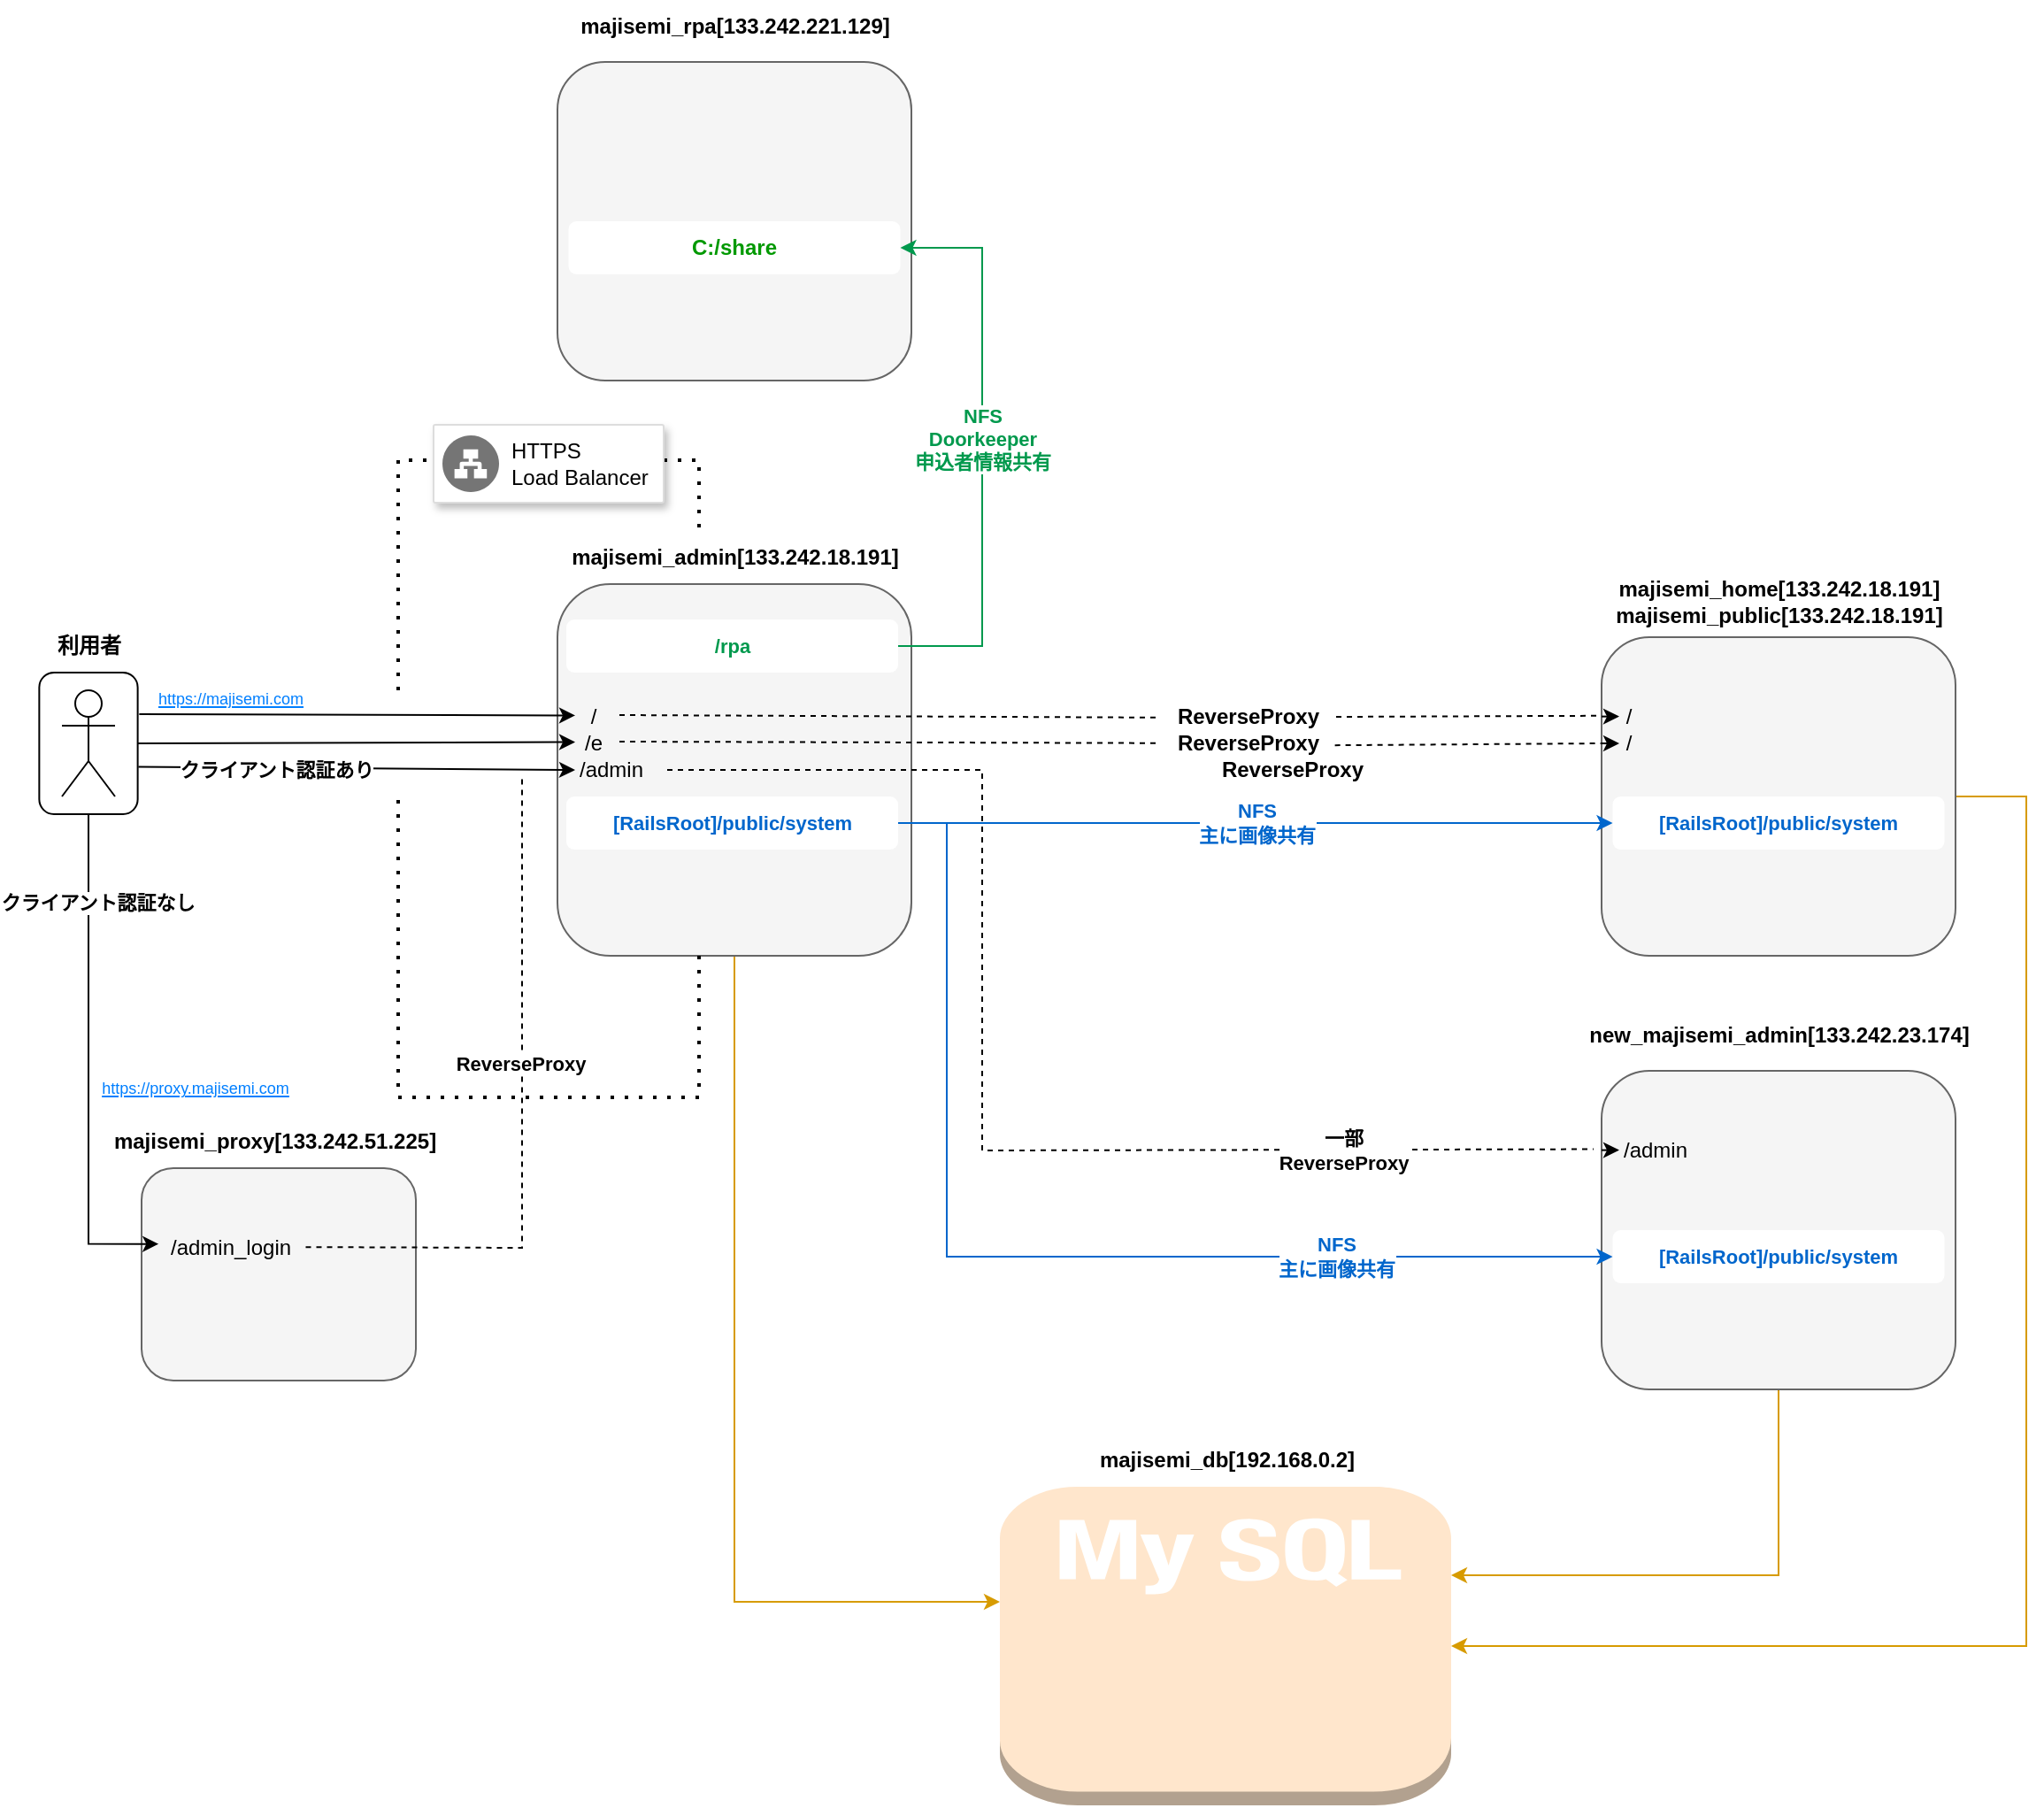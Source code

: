 <mxfile version="26.2.13">
  <diagram name="ページ1" id="DRWvW8gWGgiJ-jyQuQEG">
    <mxGraphModel dx="977" dy="1689" grid="1" gridSize="10" guides="1" tooltips="1" connect="1" arrows="1" fold="1" page="1" pageScale="1" pageWidth="1169" pageHeight="827" math="0" shadow="0">
      <root>
        <mxCell id="0" />
        <mxCell id="1" parent="0" />
        <mxCell id="d-ikoVOWWLCgtEzQOWzo-50" value="" style="rounded=1;whiteSpace=wrap;html=1;fillColor=#f5f5f5;fontColor=#333333;strokeColor=#666666;" vertex="1" parent="1">
          <mxGeometry x="85" y="440" width="155" height="120" as="geometry" />
        </mxCell>
        <mxCell id="d-ikoVOWWLCgtEzQOWzo-59" value="" style="rounded=1;whiteSpace=wrap;html=1;" vertex="1" parent="1">
          <mxGeometry x="27.18" y="160" width="55.63" height="80" as="geometry" />
        </mxCell>
        <mxCell id="d-ikoVOWWLCgtEzQOWzo-57" style="edgeStyle=orthogonalEdgeStyle;rounded=0;orthogonalLoop=1;jettySize=auto;html=1;exitX=0.5;exitY=1;exitDx=0;exitDy=0;entryX=0.051;entryY=0.428;entryDx=0;entryDy=0;entryPerimeter=0;" edge="1" parent="1" source="d-ikoVOWWLCgtEzQOWzo-59" target="d-ikoVOWWLCgtEzQOWzo-62">
          <mxGeometry relative="1" as="geometry">
            <mxPoint x="64.995" y="260" as="sourcePoint" />
            <mxPoint x="130" y="489.96" as="targetPoint" />
            <Array as="points">
              <mxPoint x="55" y="483" />
            </Array>
          </mxGeometry>
        </mxCell>
        <mxCell id="d-ikoVOWWLCgtEzQOWzo-94" value="&lt;b&gt;クライアント認証なし&lt;/b&gt;" style="edgeLabel;html=1;align=center;verticalAlign=middle;resizable=0;points=[];" vertex="1" connectable="0" parent="d-ikoVOWWLCgtEzQOWzo-57">
          <mxGeometry x="-0.419" y="-5" relative="1" as="geometry">
            <mxPoint x="10" y="-32" as="offset" />
          </mxGeometry>
        </mxCell>
        <mxCell id="d-ikoVOWWLCgtEzQOWzo-4" value="" style="shape=umlActor;verticalLabelPosition=bottom;verticalAlign=top;html=1;outlineConnect=0;fontStyle=1" vertex="1" parent="1">
          <mxGeometry x="40" y="170" width="30" height="60" as="geometry" />
        </mxCell>
        <mxCell id="d-ikoVOWWLCgtEzQOWzo-6" value="majisemi_admin[133.242.18.191]" style="text;html=1;align=center;verticalAlign=middle;resizable=0;points=[];autosize=1;strokeColor=none;fillColor=none;fontStyle=1" vertex="1" parent="1">
          <mxGeometry x="320" y="80" width="200" height="30" as="geometry" />
        </mxCell>
        <mxCell id="d-ikoVOWWLCgtEzQOWzo-101" style="edgeStyle=orthogonalEdgeStyle;rounded=0;orthogonalLoop=1;jettySize=auto;html=1;fillColor=#ffe6cc;strokeColor=#d79b00;" edge="1" parent="1" source="d-ikoVOWWLCgtEzQOWzo-7" target="d-ikoVOWWLCgtEzQOWzo-98">
          <mxGeometry relative="1" as="geometry">
            <Array as="points">
              <mxPoint x="420" y="685" />
            </Array>
          </mxGeometry>
        </mxCell>
        <mxCell id="d-ikoVOWWLCgtEzQOWzo-7" value="" style="rounded=1;whiteSpace=wrap;html=1;fillColor=#f5f5f5;fontColor=#333333;strokeColor=#666666;" vertex="1" parent="1">
          <mxGeometry x="320" y="110" width="200" height="210" as="geometry" />
        </mxCell>
        <mxCell id="d-ikoVOWWLCgtEzQOWzo-12" value="" style="endArrow=classic;html=1;rounded=0;entryX=0.077;entryY=0.308;entryDx=0;entryDy=0;entryPerimeter=0;exitX=1.016;exitY=0.293;exitDx=0;exitDy=0;exitPerimeter=0;" edge="1" parent="1" source="d-ikoVOWWLCgtEzQOWzo-59">
          <mxGeometry width="50" height="50" relative="1" as="geometry">
            <mxPoint x="80" y="184" as="sourcePoint" />
            <mxPoint x="330.015" y="184.24" as="targetPoint" />
          </mxGeometry>
        </mxCell>
        <mxCell id="d-ikoVOWWLCgtEzQOWzo-13" value="/" style="text;html=1;align=center;verticalAlign=middle;resizable=0;points=[];autosize=1;strokeColor=none;fillColor=none;" vertex="1" parent="1">
          <mxGeometry x="325" y="170" width="30" height="30" as="geometry" />
        </mxCell>
        <mxCell id="d-ikoVOWWLCgtEzQOWzo-14" value="" style="endArrow=classic;html=1;rounded=0;entryX=0.077;entryY=0.308;entryDx=0;entryDy=0;entryPerimeter=0;exitX=1;exitY=0.5;exitDx=0;exitDy=0;" edge="1" parent="1" source="d-ikoVOWWLCgtEzQOWzo-59">
          <mxGeometry width="50" height="50" relative="1" as="geometry">
            <mxPoint x="90" y="199" as="sourcePoint" />
            <mxPoint x="330.015" y="199.24" as="targetPoint" />
          </mxGeometry>
        </mxCell>
        <mxCell id="d-ikoVOWWLCgtEzQOWzo-15" value="/e" style="text;html=1;align=center;verticalAlign=middle;resizable=0;points=[];autosize=1;strokeColor=none;fillColor=none;" vertex="1" parent="1">
          <mxGeometry x="325" y="185" width="30" height="30" as="geometry" />
        </mxCell>
        <mxCell id="d-ikoVOWWLCgtEzQOWzo-17" value="/admin" style="text;html=1;align=center;verticalAlign=middle;resizable=0;points=[];autosize=1;strokeColor=none;fillColor=none;" vertex="1" parent="1">
          <mxGeometry x="320" y="200" width="60" height="30" as="geometry" />
        </mxCell>
        <mxCell id="d-ikoVOWWLCgtEzQOWzo-20" value="" style="endArrow=none;dashed=1;html=1;rounded=0;entryX=0.004;entryY=0.014;entryDx=0;entryDy=0;entryPerimeter=0;" edge="1" parent="1" target="d-ikoVOWWLCgtEzQOWzo-28">
          <mxGeometry width="50" height="50" relative="1" as="geometry">
            <mxPoint x="355" y="184" as="sourcePoint" />
            <mxPoint x="560" y="184" as="targetPoint" />
          </mxGeometry>
        </mxCell>
        <mxCell id="d-ikoVOWWLCgtEzQOWzo-21" value="ReverseProxy" style="text;html=1;align=center;verticalAlign=middle;resizable=0;points=[];autosize=1;strokeColor=none;fillColor=none;fontStyle=1" vertex="1" parent="1">
          <mxGeometry x="660" y="170" width="100" height="30" as="geometry" />
        </mxCell>
        <mxCell id="d-ikoVOWWLCgtEzQOWzo-103" style="edgeStyle=orthogonalEdgeStyle;rounded=0;orthogonalLoop=1;jettySize=auto;html=1;fillColor=#ffe6cc;strokeColor=#d79b00;entryX=1;entryY=0.5;entryDx=0;entryDy=0;entryPerimeter=0;" edge="1" parent="1" source="d-ikoVOWWLCgtEzQOWzo-23" target="d-ikoVOWWLCgtEzQOWzo-98">
          <mxGeometry relative="1" as="geometry">
            <mxPoint x="830" y="710" as="targetPoint" />
            <Array as="points">
              <mxPoint x="1150" y="230" />
              <mxPoint x="1150" y="710" />
            </Array>
          </mxGeometry>
        </mxCell>
        <mxCell id="d-ikoVOWWLCgtEzQOWzo-23" value="" style="rounded=1;whiteSpace=wrap;html=1;fillColor=#f5f5f5;fontColor=#333333;strokeColor=#666666;" vertex="1" parent="1">
          <mxGeometry x="910" y="140" width="200" height="180" as="geometry" />
        </mxCell>
        <mxCell id="d-ikoVOWWLCgtEzQOWzo-22" value="" style="endArrow=none;dashed=1;html=1;rounded=0;entryX=-0.072;entryY=0.48;entryDx=0;entryDy=0;entryPerimeter=0;" edge="1" parent="1" target="d-ikoVOWWLCgtEzQOWzo-25">
          <mxGeometry width="50" height="50" relative="1" as="geometry">
            <mxPoint x="760" y="185" as="sourcePoint" />
            <mxPoint x="680" y="185" as="targetPoint" />
          </mxGeometry>
        </mxCell>
        <mxCell id="d-ikoVOWWLCgtEzQOWzo-24" value="" style="endArrow=classic;html=1;rounded=0;" edge="1" parent="1">
          <mxGeometry width="50" height="50" relative="1" as="geometry">
            <mxPoint x="910" y="184.81" as="sourcePoint" />
            <mxPoint x="920" y="184.81" as="targetPoint" />
          </mxGeometry>
        </mxCell>
        <mxCell id="d-ikoVOWWLCgtEzQOWzo-25" value="/" style="text;html=1;align=center;verticalAlign=middle;resizable=0;points=[];autosize=1;strokeColor=none;fillColor=none;" vertex="1" parent="1">
          <mxGeometry x="910" y="170" width="30" height="30" as="geometry" />
        </mxCell>
        <mxCell id="d-ikoVOWWLCgtEzQOWzo-27" value="" style="endArrow=none;dashed=1;html=1;rounded=0;" edge="1" parent="1" target="d-ikoVOWWLCgtEzQOWzo-28">
          <mxGeometry width="50" height="50" relative="1" as="geometry">
            <mxPoint x="355" y="199" as="sourcePoint" />
            <mxPoint x="560" y="199" as="targetPoint" />
          </mxGeometry>
        </mxCell>
        <mxCell id="d-ikoVOWWLCgtEzQOWzo-28" value="ReverseProxy" style="text;html=1;align=center;verticalAlign=middle;resizable=0;points=[];autosize=1;strokeColor=none;fillColor=none;fontStyle=1;spacingTop=0;spacing=2;spacingRight=0;" vertex="1" parent="1">
          <mxGeometry x="660" y="185" width="100" height="30" as="geometry" />
        </mxCell>
        <mxCell id="d-ikoVOWWLCgtEzQOWzo-29" value="" style="endArrow=none;dashed=1;html=1;rounded=0;entryX=0;entryY=0.5;entryDx=0;entryDy=0;entryPerimeter=0;exitX=0.993;exitY=0.536;exitDx=0;exitDy=0;exitPerimeter=0;" edge="1" parent="1" source="d-ikoVOWWLCgtEzQOWzo-28" target="d-ikoVOWWLCgtEzQOWzo-30">
          <mxGeometry width="50" height="50" relative="1" as="geometry">
            <mxPoint x="770" y="200" as="sourcePoint" />
            <mxPoint x="680" y="200" as="targetPoint" />
          </mxGeometry>
        </mxCell>
        <mxCell id="d-ikoVOWWLCgtEzQOWzo-30" value="/" style="text;html=1;align=center;verticalAlign=middle;resizable=0;points=[];autosize=1;strokeColor=none;fillColor=none;" vertex="1" parent="1">
          <mxGeometry x="910" y="185" width="30" height="30" as="geometry" />
        </mxCell>
        <mxCell id="d-ikoVOWWLCgtEzQOWzo-32" value="" style="endArrow=classic;html=1;rounded=0;" edge="1" parent="1">
          <mxGeometry width="50" height="50" relative="1" as="geometry">
            <mxPoint x="910" y="200" as="sourcePoint" />
            <mxPoint x="920" y="200" as="targetPoint" />
          </mxGeometry>
        </mxCell>
        <mxCell id="d-ikoVOWWLCgtEzQOWzo-34" value="majisemi_home[133.242.18.191]&lt;br&gt;majisemi_public[133.242.18.191]" style="text;html=1;align=center;verticalAlign=middle;resizable=0;points=[];autosize=1;strokeColor=none;fillColor=none;fontStyle=1" vertex="1" parent="1">
          <mxGeometry x="910" y="100" width="200" height="40" as="geometry" />
        </mxCell>
        <mxCell id="d-ikoVOWWLCgtEzQOWzo-39" value="" style="endArrow=classic;html=1;rounded=0;exitX=1.007;exitY=0.665;exitDx=0;exitDy=0;exitPerimeter=0;" edge="1" parent="1" source="d-ikoVOWWLCgtEzQOWzo-59">
          <mxGeometry relative="1" as="geometry">
            <mxPoint x="80" y="215" as="sourcePoint" />
            <mxPoint x="330" y="215" as="targetPoint" />
          </mxGeometry>
        </mxCell>
        <mxCell id="d-ikoVOWWLCgtEzQOWzo-40" value="クライアント認証あり" style="edgeLabel;resizable=0;html=1;;align=center;verticalAlign=middle;fontStyle=1" connectable="0" vertex="1" parent="d-ikoVOWWLCgtEzQOWzo-39">
          <mxGeometry relative="1" as="geometry">
            <mxPoint x="-46" y="1" as="offset" />
          </mxGeometry>
        </mxCell>
        <mxCell id="d-ikoVOWWLCgtEzQOWzo-42" value="&lt;font style=&quot;font-size: 11px;&quot;&gt;[RailsRoot]/public/system&lt;/font&gt;" style="rounded=1;whiteSpace=wrap;html=1;strokeColor=none;fontColor=#0066CC;fontStyle=1" vertex="1" parent="1">
          <mxGeometry x="325" y="230" width="187.5" height="30" as="geometry" />
        </mxCell>
        <mxCell id="d-ikoVOWWLCgtEzQOWzo-44" value="&lt;font style=&quot;font-size: 11px;&quot;&gt;[RailsRoot]/public/system&lt;/font&gt;" style="rounded=1;whiteSpace=wrap;html=1;strokeColor=none;fontColor=#0066CC;fontStyle=1" vertex="1" parent="1">
          <mxGeometry x="916.25" y="230" width="187.5" height="30" as="geometry" />
        </mxCell>
        <mxCell id="d-ikoVOWWLCgtEzQOWzo-46" value="" style="endArrow=classic;html=1;rounded=0;exitX=1;exitY=0.5;exitDx=0;exitDy=0;entryX=0;entryY=0.5;entryDx=0;entryDy=0;strokeColor=#0066CC;" edge="1" parent="1" source="d-ikoVOWWLCgtEzQOWzo-42" target="d-ikoVOWWLCgtEzQOWzo-44">
          <mxGeometry relative="1" as="geometry">
            <mxPoint x="520" y="240" as="sourcePoint" />
            <mxPoint x="620" y="240" as="targetPoint" />
          </mxGeometry>
        </mxCell>
        <mxCell id="d-ikoVOWWLCgtEzQOWzo-47" value="&lt;font style=&quot;color: rgb(0, 102, 204);&quot;&gt;NFS&lt;br&gt;主に画像共有&lt;/font&gt;" style="edgeLabel;resizable=0;html=1;;align=center;verticalAlign=middle;fontStyle=1" connectable="0" vertex="1" parent="d-ikoVOWWLCgtEzQOWzo-46">
          <mxGeometry relative="1" as="geometry" />
        </mxCell>
        <mxCell id="d-ikoVOWWLCgtEzQOWzo-55" value=" majisemi_proxy[133.242.51.225]" style="text;html=1;align=center;verticalAlign=middle;resizable=0;points=[];autosize=1;strokeColor=none;fillColor=none;fontStyle=1" vertex="1" parent="1">
          <mxGeometry x="60" y="410" width="200" height="30" as="geometry" />
        </mxCell>
        <mxCell id="d-ikoVOWWLCgtEzQOWzo-60" value="利用者" style="text;html=1;align=center;verticalAlign=middle;resizable=0;points=[];autosize=1;strokeColor=none;fillColor=none;fontStyle=1" vertex="1" parent="1">
          <mxGeometry x="25" y="130" width="60" height="30" as="geometry" />
        </mxCell>
        <mxCell id="d-ikoVOWWLCgtEzQOWzo-62" value="/admin_login" style="text;html=1;align=center;verticalAlign=middle;resizable=0;points=[];autosize=1;strokeColor=none;fillColor=none;" vertex="1" parent="1">
          <mxGeometry x="90" y="470" width="90" height="30" as="geometry" />
        </mxCell>
        <mxCell id="d-ikoVOWWLCgtEzQOWzo-64" value="" style="endArrow=none;dashed=1;html=1;rounded=0;exitX=0.975;exitY=0.486;exitDx=0;exitDy=0;exitPerimeter=0;" edge="1" parent="1" source="d-ikoVOWWLCgtEzQOWzo-62">
          <mxGeometry width="50" height="50" relative="1" as="geometry">
            <mxPoint x="240" y="500" as="sourcePoint" />
            <mxPoint x="300" y="220" as="targetPoint" />
            <Array as="points">
              <mxPoint x="300" y="485" />
            </Array>
          </mxGeometry>
        </mxCell>
        <mxCell id="d-ikoVOWWLCgtEzQOWzo-65" value="&lt;b&gt;ReverseProxy&lt;/b&gt;" style="edgeLabel;html=1;align=center;verticalAlign=middle;resizable=0;points=[];" vertex="1" connectable="0" parent="d-ikoVOWWLCgtEzQOWzo-64">
          <mxGeometry x="0.034" y="1" relative="1" as="geometry">
            <mxPoint y="-27" as="offset" />
          </mxGeometry>
        </mxCell>
        <mxCell id="d-ikoVOWWLCgtEzQOWzo-68" value="" style="endArrow=none;dashed=1;html=1;dashPattern=1 3;strokeWidth=2;rounded=0;" edge="1" parent="1">
          <mxGeometry width="50" height="50" relative="1" as="geometry">
            <mxPoint x="400" y="320" as="sourcePoint" />
            <mxPoint x="230" y="230" as="targetPoint" />
            <Array as="points">
              <mxPoint x="400" y="400" />
              <mxPoint x="230" y="400" />
            </Array>
          </mxGeometry>
        </mxCell>
        <mxCell id="d-ikoVOWWLCgtEzQOWzo-66" value="" style="endArrow=none;dashed=1;html=1;dashPattern=1 3;strokeWidth=2;rounded=0;" edge="1" parent="1">
          <mxGeometry width="50" height="50" relative="1" as="geometry">
            <mxPoint x="230" y="170" as="sourcePoint" />
            <mxPoint x="400" y="80" as="targetPoint" />
            <Array as="points">
              <mxPoint x="230" y="40" />
              <mxPoint x="400" y="40" />
            </Array>
          </mxGeometry>
        </mxCell>
        <mxCell id="d-ikoVOWWLCgtEzQOWzo-70" value="" style="strokeColor=#dddddd;shadow=1;strokeWidth=1;rounded=1;absoluteArcSize=1;arcSize=2;" vertex="1" parent="1">
          <mxGeometry x="250" y="20" width="130" height="44" as="geometry" />
        </mxCell>
        <mxCell id="d-ikoVOWWLCgtEzQOWzo-71" value="HTTPS&#xa;Load Balancer" style="sketch=0;dashed=0;connectable=0;html=1;fillColor=#757575;strokeColor=none;shape=mxgraph.gcp2.network_load_balancer;part=1;labelPosition=right;verticalLabelPosition=middle;align=left;verticalAlign=middle;spacingLeft=5;fontSize=12;" vertex="1" parent="d-ikoVOWWLCgtEzQOWzo-70">
          <mxGeometry y="0.5" width="32" height="32" relative="1" as="geometry">
            <mxPoint x="5" y="-16" as="offset" />
          </mxGeometry>
        </mxCell>
        <mxCell id="d-ikoVOWWLCgtEzQOWzo-104" style="edgeStyle=orthogonalEdgeStyle;rounded=0;orthogonalLoop=1;jettySize=auto;html=1;fillColor=#ffe6cc;strokeColor=#d79b00;" edge="1" parent="1" source="d-ikoVOWWLCgtEzQOWzo-72" target="d-ikoVOWWLCgtEzQOWzo-98">
          <mxGeometry relative="1" as="geometry">
            <mxPoint x="830" y="680" as="targetPoint" />
            <Array as="points">
              <mxPoint x="1010" y="670" />
            </Array>
          </mxGeometry>
        </mxCell>
        <mxCell id="d-ikoVOWWLCgtEzQOWzo-72" value="" style="rounded=1;whiteSpace=wrap;html=1;fillColor=#f5f5f5;fontColor=#333333;strokeColor=#666666;" vertex="1" parent="1">
          <mxGeometry x="910" y="385" width="200" height="180" as="geometry" />
        </mxCell>
        <mxCell id="d-ikoVOWWLCgtEzQOWzo-73" value="" style="endArrow=classic;html=1;rounded=0;" edge="1" parent="1">
          <mxGeometry width="50" height="50" relative="1" as="geometry">
            <mxPoint x="910" y="429.81" as="sourcePoint" />
            <mxPoint x="920" y="429.81" as="targetPoint" />
          </mxGeometry>
        </mxCell>
        <mxCell id="d-ikoVOWWLCgtEzQOWzo-74" value="/admin" style="text;html=1;align=center;verticalAlign=middle;resizable=0;points=[];autosize=1;strokeColor=none;fillColor=none;" vertex="1" parent="1">
          <mxGeometry x="910" y="415" width="60" height="30" as="geometry" />
        </mxCell>
        <mxCell id="d-ikoVOWWLCgtEzQOWzo-77" value="new_majisemi_admin[133.242.23.174]" style="text;html=1;align=center;verticalAlign=middle;resizable=0;points=[];autosize=1;strokeColor=none;fillColor=none;fontStyle=1" vertex="1" parent="1">
          <mxGeometry x="895" y="350" width="230" height="30" as="geometry" />
        </mxCell>
        <mxCell id="d-ikoVOWWLCgtEzQOWzo-78" value="&lt;font style=&quot;font-size: 11px;&quot;&gt;[RailsRoot]/public/system&lt;/font&gt;" style="rounded=1;whiteSpace=wrap;html=1;strokeColor=none;fontColor=#0066CC;fontStyle=1" vertex="1" parent="1">
          <mxGeometry x="916.25" y="475" width="187.5" height="30" as="geometry" />
        </mxCell>
        <mxCell id="d-ikoVOWWLCgtEzQOWzo-80" value="" style="endArrow=none;dashed=1;html=1;rounded=0;entryX=-0.076;entryY=0.476;entryDx=0;entryDy=0;entryPerimeter=0;" edge="1" parent="1" target="d-ikoVOWWLCgtEzQOWzo-74">
          <mxGeometry width="50" height="50" relative="1" as="geometry">
            <mxPoint x="382" y="215" as="sourcePoint" />
            <mxPoint x="880" y="440" as="targetPoint" />
            <Array as="points">
              <mxPoint x="560" y="215" />
              <mxPoint x="560" y="430" />
            </Array>
          </mxGeometry>
        </mxCell>
        <mxCell id="d-ikoVOWWLCgtEzQOWzo-97" value="&lt;b&gt;一部&lt;br&gt;ReverseProxy&lt;/b&gt;" style="edgeLabel;html=1;align=center;verticalAlign=middle;resizable=0;points=[];" vertex="1" connectable="0" parent="d-ikoVOWWLCgtEzQOWzo-80">
          <mxGeometry x="0.231" y="2" relative="1" as="geometry">
            <mxPoint x="142" y="2" as="offset" />
          </mxGeometry>
        </mxCell>
        <mxCell id="d-ikoVOWWLCgtEzQOWzo-81" value="ReverseProxy" style="text;html=1;align=center;verticalAlign=middle;resizable=0;points=[];autosize=1;strokeColor=none;fillColor=none;fontStyle=1;spacingTop=0;spacing=2;spacingRight=0;" vertex="1" parent="1">
          <mxGeometry x="685" y="200" width="100" height="30" as="geometry" />
        </mxCell>
        <mxCell id="d-ikoVOWWLCgtEzQOWzo-82" value="" style="endArrow=classic;html=1;rounded=0;exitX=1;exitY=0.5;exitDx=0;exitDy=0;entryX=0;entryY=0.5;entryDx=0;entryDy=0;strokeColor=#0066CC;" edge="1" parent="1" source="d-ikoVOWWLCgtEzQOWzo-42" target="d-ikoVOWWLCgtEzQOWzo-78">
          <mxGeometry relative="1" as="geometry">
            <mxPoint x="507" y="499.17" as="sourcePoint" />
            <mxPoint x="910" y="499.17" as="targetPoint" />
            <Array as="points">
              <mxPoint x="540" y="245" />
              <mxPoint x="540" y="490" />
            </Array>
          </mxGeometry>
        </mxCell>
        <mxCell id="d-ikoVOWWLCgtEzQOWzo-83" value="&lt;font style=&quot;color: rgb(0, 102, 204);&quot;&gt;NFS&lt;br&gt;主に画像共有&lt;/font&gt;" style="edgeLabel;resizable=0;html=1;;align=center;verticalAlign=middle;fontStyle=1" connectable="0" vertex="1" parent="d-ikoVOWWLCgtEzQOWzo-82">
          <mxGeometry relative="1" as="geometry">
            <mxPoint x="168" as="offset" />
          </mxGeometry>
        </mxCell>
        <mxCell id="d-ikoVOWWLCgtEzQOWzo-84" value="" style="rounded=1;whiteSpace=wrap;html=1;fillColor=#f5f5f5;fontColor=#333333;strokeColor=#666666;" vertex="1" parent="1">
          <mxGeometry x="320" y="-185" width="200" height="180" as="geometry" />
        </mxCell>
        <mxCell id="d-ikoVOWWLCgtEzQOWzo-87" value="majisemi_rpa[133.242.221.129]" style="text;html=1;align=center;verticalAlign=middle;resizable=0;points=[];autosize=1;strokeColor=none;fillColor=none;fontStyle=1" vertex="1" parent="1">
          <mxGeometry x="325" y="-220" width="190" height="30" as="geometry" />
        </mxCell>
        <mxCell id="d-ikoVOWWLCgtEzQOWzo-88" value="C:/share" style="rounded=1;whiteSpace=wrap;html=1;strokeColor=none;fontColor=#009900;fontStyle=1" vertex="1" parent="1">
          <mxGeometry x="326.25" y="-95" width="187.5" height="30" as="geometry" />
        </mxCell>
        <mxCell id="d-ikoVOWWLCgtEzQOWzo-91" style="edgeStyle=orthogonalEdgeStyle;rounded=0;orthogonalLoop=1;jettySize=auto;html=1;entryX=1;entryY=0.5;entryDx=0;entryDy=0;strokeColor=#00994D;" edge="1" parent="1" source="d-ikoVOWWLCgtEzQOWzo-89" target="d-ikoVOWWLCgtEzQOWzo-88">
          <mxGeometry relative="1" as="geometry">
            <mxPoint x="560" y="-80" as="targetPoint" />
            <Array as="points">
              <mxPoint x="560" y="145" />
              <mxPoint x="560" y="-80" />
            </Array>
          </mxGeometry>
        </mxCell>
        <mxCell id="d-ikoVOWWLCgtEzQOWzo-92" value="&lt;b&gt;&lt;font style=&quot;color: rgb(0, 153, 77);&quot;&gt;NFS&lt;br&gt;Doorkeeper&lt;br&gt;申込者情報共有&lt;/font&gt;&lt;/b&gt;" style="edgeLabel;html=1;align=center;verticalAlign=middle;resizable=0;points=[];" vertex="1" connectable="0" parent="d-ikoVOWWLCgtEzQOWzo-91">
          <mxGeometry x="0.035" relative="1" as="geometry">
            <mxPoint as="offset" />
          </mxGeometry>
        </mxCell>
        <mxCell id="d-ikoVOWWLCgtEzQOWzo-89" value="&lt;span style=&quot;font-size: 11px;&quot;&gt;/rpa&lt;/span&gt;" style="rounded=1;whiteSpace=wrap;html=1;strokeColor=none;fontColor=#00994D;fontStyle=1" vertex="1" parent="1">
          <mxGeometry x="325" y="130" width="187.5" height="30" as="geometry" />
        </mxCell>
        <mxCell id="d-ikoVOWWLCgtEzQOWzo-95" value="&lt;font&gt;https://majisemi.com&lt;/font&gt;" style="text;html=1;align=center;verticalAlign=middle;resizable=0;points=[];autosize=1;strokeColor=none;fillColor=none;fontStyle=4;fontColor=#007FFF;fontSize=9;" vertex="1" parent="1">
          <mxGeometry x="80" y="165" width="110" height="20" as="geometry" />
        </mxCell>
        <mxCell id="d-ikoVOWWLCgtEzQOWzo-96" value="&lt;font&gt;https://proxy.majisemi.com&lt;/font&gt;" style="text;html=1;align=center;verticalAlign=middle;resizable=0;points=[];autosize=1;strokeColor=none;fillColor=none;fontStyle=4;fontColor=#007FFF;fontSize=9;" vertex="1" parent="1">
          <mxGeometry x="50" y="385" width="130" height="20" as="geometry" />
        </mxCell>
        <mxCell id="d-ikoVOWWLCgtEzQOWzo-98" value="" style="outlineConnect=0;dashed=0;verticalLabelPosition=bottom;verticalAlign=top;align=center;html=1;shape=mxgraph.aws3.mysql_db_instance_2;fillColor=#ffe6cc;strokeColor=#d79b00;" vertex="1" parent="1">
          <mxGeometry x="570" y="620" width="255" height="180" as="geometry" />
        </mxCell>
        <mxCell id="d-ikoVOWWLCgtEzQOWzo-99" value="majisemi_db[192.168.0.2]" style="text;html=1;align=center;verticalAlign=middle;resizable=0;points=[];autosize=1;strokeColor=none;fillColor=none;fontStyle=1" vertex="1" parent="1">
          <mxGeometry x="617.5" y="590" width="160" height="30" as="geometry" />
        </mxCell>
      </root>
    </mxGraphModel>
  </diagram>
</mxfile>
